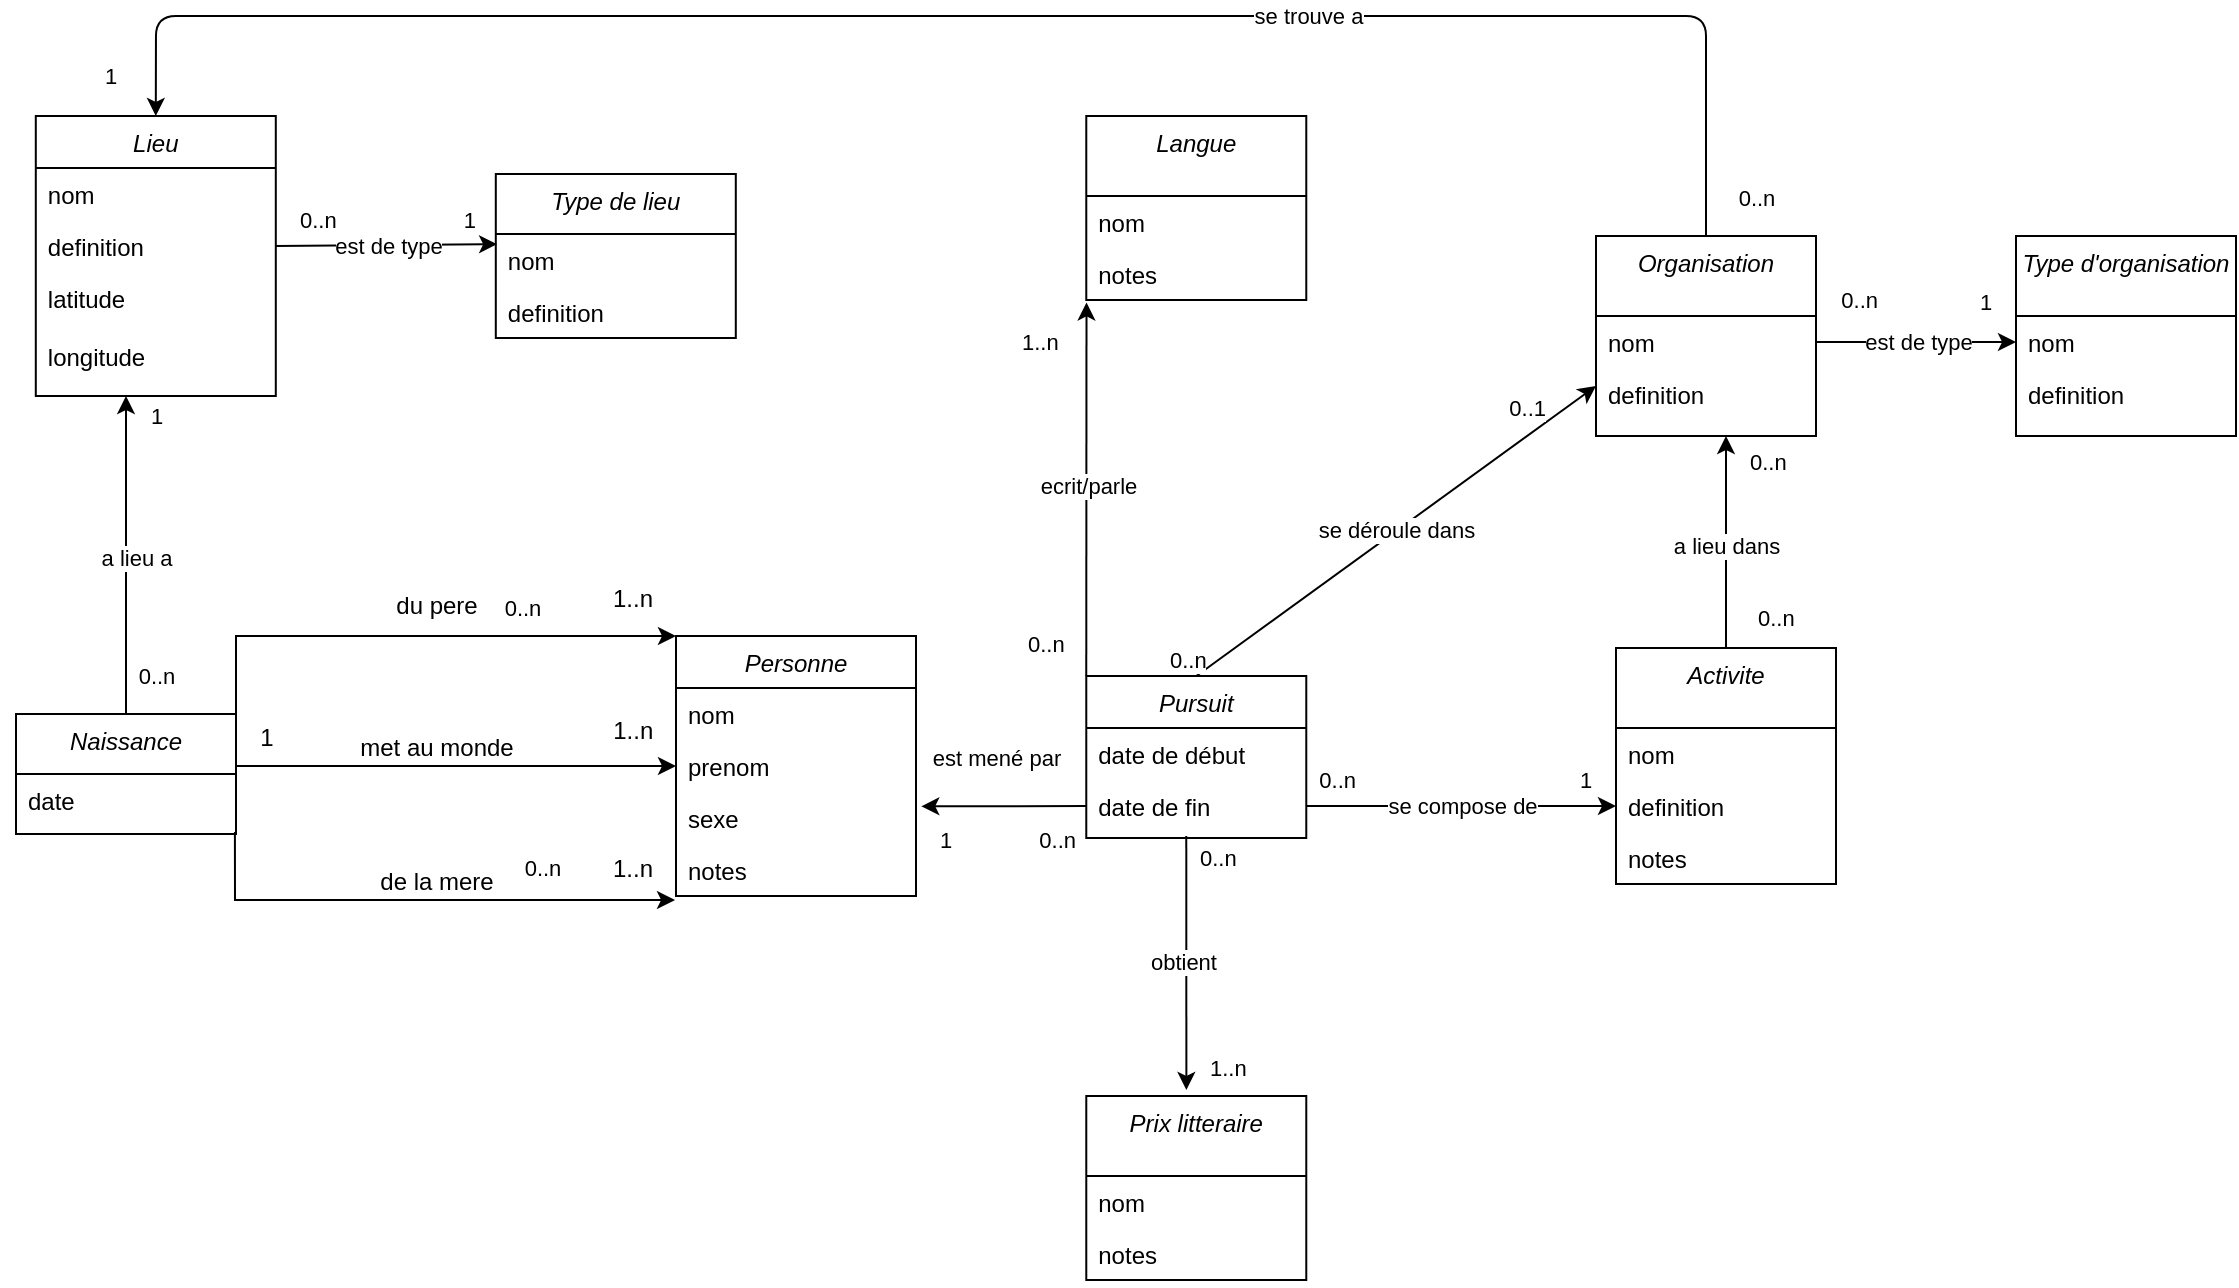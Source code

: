 <mxfile version="22.1.18" type="device">
  <diagram id="C5RBs43oDa-KdzZeNtuy" name="Page-1">
    <mxGraphModel dx="1166" dy="934" grid="1" gridSize="10" guides="1" tooltips="1" connect="1" arrows="1" fold="1" page="1" pageScale="1" pageWidth="1654" pageHeight="1169" math="0" shadow="0">
      <root>
        <mxCell id="WIyWlLk6GJQsqaUBKTNV-0" />
        <mxCell id="WIyWlLk6GJQsqaUBKTNV-1" parent="WIyWlLk6GJQsqaUBKTNV-0" />
        <mxCell id="Bw8D9-mf-STMI-rw64IU-5" value="" style="endArrow=classic;shadow=0;strokeWidth=1;rounded=0;endFill=1;edgeStyle=elbowEdgeStyle;elbow=vertical;exitX=1;exitY=0.5;exitDx=0;exitDy=0;entryX=0;entryY=0.5;entryDx=0;entryDy=0;" parent="WIyWlLk6GJQsqaUBKTNV-1" edge="1">
          <mxGeometry x="0.5" y="41" relative="1" as="geometry">
            <mxPoint x="510" y="525.0" as="sourcePoint" />
            <mxPoint x="730" y="525" as="targetPoint" />
            <mxPoint x="-40" y="32" as="offset" />
            <Array as="points">
              <mxPoint x="620" y="525" />
            </Array>
          </mxGeometry>
        </mxCell>
        <mxCell id="Bw8D9-mf-STMI-rw64IU-6" value="1" style="resizable=0;align=left;verticalAlign=bottom;labelBackgroundColor=none;fontSize=12;" parent="Bw8D9-mf-STMI-rw64IU-5" connectable="0" vertex="1">
          <mxGeometry x="-1" relative="1" as="geometry">
            <mxPoint x="10.14" y="-5.33" as="offset" />
          </mxGeometry>
        </mxCell>
        <mxCell id="Bw8D9-mf-STMI-rw64IU-7" value="1..n" style="resizable=0;align=right;verticalAlign=bottom;labelBackgroundColor=none;fontSize=12;" parent="Bw8D9-mf-STMI-rw64IU-5" connectable="0" vertex="1">
          <mxGeometry x="1" relative="1" as="geometry">
            <mxPoint x="-9.86" y="-8.86" as="offset" />
          </mxGeometry>
        </mxCell>
        <mxCell id="Bw8D9-mf-STMI-rw64IU-8" value="met au monde" style="text;html=1;resizable=0;points=[];;align=center;verticalAlign=middle;labelBackgroundColor=none;rounded=0;shadow=0;strokeWidth=1;fontSize=12;" parent="Bw8D9-mf-STMI-rw64IU-5" vertex="1" connectable="0">
          <mxGeometry x="0.5" y="49" relative="1" as="geometry">
            <mxPoint x="-65" y="40.14" as="offset" />
          </mxGeometry>
        </mxCell>
        <mxCell id="zkfFHV4jXpPFQw0GAbJ--0" value="Personne" style="swimlane;fontStyle=2;align=center;verticalAlign=top;childLayout=stackLayout;horizontal=1;startSize=26;horizontalStack=0;resizeParent=1;resizeLast=0;collapsible=1;marginBottom=0;rounded=0;shadow=0;strokeWidth=1;" parent="WIyWlLk6GJQsqaUBKTNV-1" vertex="1">
          <mxGeometry x="730" y="460" width="120" height="130" as="geometry">
            <mxRectangle x="230" y="140" width="160" height="26" as="alternateBounds" />
          </mxGeometry>
        </mxCell>
        <mxCell id="zkfFHV4jXpPFQw0GAbJ--1" value="nom" style="text;align=left;verticalAlign=top;spacingLeft=4;spacingRight=4;overflow=hidden;rotatable=0;points=[[0,0.5],[1,0.5]];portConstraint=eastwest;" parent="zkfFHV4jXpPFQw0GAbJ--0" vertex="1">
          <mxGeometry y="26" width="120" height="26" as="geometry" />
        </mxCell>
        <mxCell id="llgwmXMqWqiJavsIRRHK-1" value="prenom" style="text;align=left;verticalAlign=top;spacingLeft=4;spacingRight=4;overflow=hidden;rotatable=0;points=[[0,0.5],[1,0.5]];portConstraint=eastwest;" vertex="1" parent="zkfFHV4jXpPFQw0GAbJ--0">
          <mxGeometry y="52" width="120" height="26" as="geometry" />
        </mxCell>
        <mxCell id="zkfFHV4jXpPFQw0GAbJ--3" value="sexe" style="text;align=left;verticalAlign=top;spacingLeft=4;spacingRight=4;overflow=hidden;rotatable=0;points=[[0,0.5],[1,0.5]];portConstraint=eastwest;rounded=0;shadow=0;html=0;" parent="zkfFHV4jXpPFQw0GAbJ--0" vertex="1">
          <mxGeometry y="78" width="120" height="26" as="geometry" />
        </mxCell>
        <mxCell id="llgwmXMqWqiJavsIRRHK-2" value="notes" style="text;align=left;verticalAlign=top;spacingLeft=4;spacingRight=4;overflow=hidden;rotatable=0;points=[[0,0.5],[1,0.5]];portConstraint=eastwest;" vertex="1" parent="zkfFHV4jXpPFQw0GAbJ--0">
          <mxGeometry y="104" width="120" height="26" as="geometry" />
        </mxCell>
        <mxCell id="Bw8D9-mf-STMI-rw64IU-0" value="Naissance" style="swimlane;fontStyle=2;align=center;verticalAlign=top;childLayout=stackLayout;horizontal=1;startSize=30;horizontalStack=0;resizeParent=1;resizeLast=0;collapsible=1;marginBottom=0;rounded=0;shadow=0;strokeWidth=1;" parent="WIyWlLk6GJQsqaUBKTNV-1" vertex="1">
          <mxGeometry x="400" y="499" width="110" height="60" as="geometry">
            <mxRectangle x="400" y="460" width="160" height="26" as="alternateBounds" />
          </mxGeometry>
        </mxCell>
        <mxCell id="Bw8D9-mf-STMI-rw64IU-1" value="date" style="text;align=left;verticalAlign=top;spacingLeft=4;spacingRight=4;overflow=hidden;rotatable=0;points=[[0,0.5],[1,0.5]];portConstraint=eastwest;" parent="Bw8D9-mf-STMI-rw64IU-0" vertex="1">
          <mxGeometry y="30" width="110" height="26" as="geometry" />
        </mxCell>
        <mxCell id="Bw8D9-mf-STMI-rw64IU-53" style="edgeStyle=elbowEdgeStyle;rounded=0;orthogonalLoop=1;jettySize=auto;elbow=vertical;html=1;exitX=0;exitY=0.5;exitDx=0;exitDy=0;" parent="Bw8D9-mf-STMI-rw64IU-0" edge="1">
          <mxGeometry relative="1" as="geometry">
            <mxPoint y="65.0" as="sourcePoint" />
            <mxPoint y="64.828" as="targetPoint" />
          </mxGeometry>
        </mxCell>
        <mxCell id="Bw8D9-mf-STMI-rw64IU-12" value="Lieu" style="swimlane;fontStyle=2;align=center;verticalAlign=top;childLayout=stackLayout;horizontal=1;startSize=26;horizontalStack=0;resizeParent=1;resizeLast=0;collapsible=1;marginBottom=0;rounded=0;shadow=0;strokeWidth=1;" parent="WIyWlLk6GJQsqaUBKTNV-1" vertex="1">
          <mxGeometry x="409.9" y="200" width="120" height="140" as="geometry">
            <mxRectangle x="230" y="140" width="160" height="26" as="alternateBounds" />
          </mxGeometry>
        </mxCell>
        <mxCell id="Bw8D9-mf-STMI-rw64IU-13" value="nom" style="text;align=left;verticalAlign=top;spacingLeft=4;spacingRight=4;overflow=hidden;rotatable=0;points=[[0,0.5],[1,0.5]];portConstraint=eastwest;" parent="Bw8D9-mf-STMI-rw64IU-12" vertex="1">
          <mxGeometry y="26" width="120" height="26" as="geometry" />
        </mxCell>
        <mxCell id="Bw8D9-mf-STMI-rw64IU-14" value="definition" style="text;align=left;verticalAlign=top;spacingLeft=4;spacingRight=4;overflow=hidden;rotatable=0;points=[[0,0.5],[1,0.5]];portConstraint=eastwest;rounded=0;shadow=0;html=0;" parent="Bw8D9-mf-STMI-rw64IU-12" vertex="1">
          <mxGeometry y="52" width="120" height="26" as="geometry" />
        </mxCell>
        <mxCell id="Bw8D9-mf-STMI-rw64IU-24" value="latitude" style="text;align=left;verticalAlign=top;spacingLeft=4;spacingRight=4;overflow=hidden;rotatable=0;points=[[0,0.5],[1,0.5]];portConstraint=eastwest;rounded=0;shadow=0;html=0;" parent="Bw8D9-mf-STMI-rw64IU-12" vertex="1">
          <mxGeometry y="78" width="120" height="26" as="geometry" />
        </mxCell>
        <mxCell id="Bw8D9-mf-STMI-rw64IU-26" value="" style="endArrow=classic;html=1;exitX=1;exitY=0.5;exitDx=0;exitDy=0;entryX=0.006;entryY=1.004;entryDx=0;entryDy=0;entryPerimeter=0;" parent="WIyWlLk6GJQsqaUBKTNV-1" source="Bw8D9-mf-STMI-rw64IU-14" edge="1">
          <mxGeometry x="0.067" y="-35" relative="1" as="geometry">
            <mxPoint x="609.9" y="380" as="sourcePoint" />
            <mxPoint x="640.56" y="264.104" as="targetPoint" />
            <mxPoint as="offset" />
          </mxGeometry>
        </mxCell>
        <mxCell id="Bw8D9-mf-STMI-rw64IU-27" value="est de type" style="edgeLabel;resizable=0;html=1;align=center;verticalAlign=middle;" parent="Bw8D9-mf-STMI-rw64IU-26" connectable="0" vertex="1">
          <mxGeometry relative="1" as="geometry" />
        </mxCell>
        <mxCell id="Bw8D9-mf-STMI-rw64IU-28" value="0..n" style="edgeLabel;resizable=0;html=1;align=left;verticalAlign=bottom;" parent="Bw8D9-mf-STMI-rw64IU-26" connectable="0" vertex="1">
          <mxGeometry x="-1" relative="1" as="geometry">
            <mxPoint x="10" y="-5" as="offset" />
          </mxGeometry>
        </mxCell>
        <mxCell id="Bw8D9-mf-STMI-rw64IU-29" value="1" style="edgeLabel;resizable=0;html=1;align=right;verticalAlign=bottom;" parent="Bw8D9-mf-STMI-rw64IU-26" connectable="0" vertex="1">
          <mxGeometry x="1" relative="1" as="geometry">
            <mxPoint x="-10" y="-4" as="offset" />
          </mxGeometry>
        </mxCell>
        <mxCell id="Bw8D9-mf-STMI-rw64IU-49" value="" style="endArrow=classic;html=1;exitX=0.5;exitY=0;exitDx=0;exitDy=0;" parent="WIyWlLk6GJQsqaUBKTNV-1" source="Bw8D9-mf-STMI-rw64IU-0" edge="1">
          <mxGeometry relative="1" as="geometry">
            <mxPoint x="700" y="290.0" as="sourcePoint" />
            <mxPoint x="455" y="340" as="targetPoint" />
            <Array as="points">
              <mxPoint x="455" y="440" />
              <mxPoint x="455" y="400" />
            </Array>
          </mxGeometry>
        </mxCell>
        <mxCell id="Bw8D9-mf-STMI-rw64IU-50" value="a lieu a" style="edgeLabel;resizable=0;html=1;align=center;verticalAlign=middle;" parent="Bw8D9-mf-STMI-rw64IU-49" connectable="0" vertex="1">
          <mxGeometry relative="1" as="geometry">
            <mxPoint x="5" y="1" as="offset" />
          </mxGeometry>
        </mxCell>
        <mxCell id="Bw8D9-mf-STMI-rw64IU-51" value="1" style="edgeLabel;html=1;align=center;verticalAlign=middle;resizable=0;points=[];" parent="Bw8D9-mf-STMI-rw64IU-49" vertex="1" connectable="0">
          <mxGeometry x="0.888" y="-1" relative="1" as="geometry">
            <mxPoint x="14" y="1" as="offset" />
          </mxGeometry>
        </mxCell>
        <mxCell id="Bw8D9-mf-STMI-rw64IU-52" value="0..n" style="edgeLabel;html=1;align=center;verticalAlign=middle;resizable=0;points=[];" parent="Bw8D9-mf-STMI-rw64IU-49" vertex="1" connectable="0">
          <mxGeometry x="-0.881" y="-1" relative="1" as="geometry">
            <mxPoint x="14" y="-10" as="offset" />
          </mxGeometry>
        </mxCell>
        <mxCell id="Bw8D9-mf-STMI-rw64IU-82" value="est mené par" style="endArrow=none;html=1;entryX=0;entryY=0.5;entryDx=0;entryDy=0;endFill=0;startArrow=classic;startFill=1;exitX=1.022;exitY=0.276;exitDx=0;exitDy=0;exitPerimeter=0;" parent="WIyWlLk6GJQsqaUBKTNV-1" source="zkfFHV4jXpPFQw0GAbJ--3" target="Bw8D9-mf-STMI-rw64IU-79" edge="1">
          <mxGeometry x="-0.088" y="24" relative="1" as="geometry">
            <mxPoint x="851" y="543" as="sourcePoint" />
            <mxPoint x="820" y="530" as="targetPoint" />
            <mxPoint as="offset" />
          </mxGeometry>
        </mxCell>
        <mxCell id="Bw8D9-mf-STMI-rw64IU-84" value="1" style="edgeLabel;resizable=0;html=1;align=left;verticalAlign=bottom;" parent="Bw8D9-mf-STMI-rw64IU-82" connectable="0" vertex="1">
          <mxGeometry x="-1" relative="1" as="geometry">
            <mxPoint x="7" y="25" as="offset" />
          </mxGeometry>
        </mxCell>
        <mxCell id="Bw8D9-mf-STMI-rw64IU-85" value="0..n" style="edgeLabel;resizable=0;html=1;align=right;verticalAlign=bottom;" parent="Bw8D9-mf-STMI-rw64IU-82" connectable="0" vertex="1">
          <mxGeometry x="1" relative="1" as="geometry">
            <mxPoint x="-5" y="25" as="offset" />
          </mxGeometry>
        </mxCell>
        <mxCell id="llgwmXMqWqiJavsIRRHK-28" style="edgeStyle=orthogonalEdgeStyle;rounded=0;orthogonalLoop=1;jettySize=auto;html=1;" edge="1" parent="WIyWlLk6GJQsqaUBKTNV-1" source="Bw8D9-mf-STMI-rw64IU-86">
          <mxGeometry relative="1" as="geometry">
            <mxPoint x="1255" y="360" as="targetPoint" />
          </mxGeometry>
        </mxCell>
        <mxCell id="llgwmXMqWqiJavsIRRHK-31" value="a lieu dans" style="edgeLabel;html=1;align=center;verticalAlign=middle;resizable=0;points=[];" vertex="1" connectable="0" parent="llgwmXMqWqiJavsIRRHK-28">
          <mxGeometry x="-0.046" relative="1" as="geometry">
            <mxPoint as="offset" />
          </mxGeometry>
        </mxCell>
        <mxCell id="Bw8D9-mf-STMI-rw64IU-86" value="Activite" style="swimlane;fontStyle=2;align=center;verticalAlign=top;childLayout=stackLayout;horizontal=1;startSize=40;horizontalStack=0;resizeParent=1;resizeLast=0;collapsible=1;marginBottom=0;rounded=0;shadow=0;strokeWidth=1;" parent="WIyWlLk6GJQsqaUBKTNV-1" vertex="1">
          <mxGeometry x="1200" y="466" width="110" height="118" as="geometry">
            <mxRectangle x="1200" y="501" width="160" height="26" as="alternateBounds" />
          </mxGeometry>
        </mxCell>
        <mxCell id="Bw8D9-mf-STMI-rw64IU-87" value="nom" style="text;align=left;verticalAlign=top;spacingLeft=4;spacingRight=4;overflow=hidden;rotatable=0;points=[[0,0.5],[1,0.5]];portConstraint=eastwest;" parent="Bw8D9-mf-STMI-rw64IU-86" vertex="1">
          <mxGeometry y="40" width="110" height="26" as="geometry" />
        </mxCell>
        <mxCell id="Bw8D9-mf-STMI-rw64IU-92" value="definition" style="text;align=left;verticalAlign=top;spacingLeft=4;spacingRight=4;overflow=hidden;rotatable=0;points=[[0,0.5],[1,0.5]];portConstraint=eastwest;rounded=0;shadow=0;html=0;" parent="Bw8D9-mf-STMI-rw64IU-86" vertex="1">
          <mxGeometry y="66" width="110" height="26" as="geometry" />
        </mxCell>
        <mxCell id="llgwmXMqWqiJavsIRRHK-4" value="notes" style="text;align=left;verticalAlign=top;spacingLeft=4;spacingRight=4;overflow=hidden;rotatable=0;points=[[0,0.5],[1,0.5]];portConstraint=eastwest;" vertex="1" parent="Bw8D9-mf-STMI-rw64IU-86">
          <mxGeometry y="92" width="110" height="26" as="geometry" />
        </mxCell>
        <mxCell id="Bw8D9-mf-STMI-rw64IU-77" value="Pursuit" style="swimlane;fontStyle=2;align=center;verticalAlign=top;childLayout=stackLayout;horizontal=1;startSize=26;horizontalStack=0;resizeParent=1;resizeLast=0;collapsible=1;marginBottom=0;rounded=0;shadow=0;strokeWidth=1;" parent="WIyWlLk6GJQsqaUBKTNV-1" vertex="1">
          <mxGeometry x="935.14" y="480" width="110" height="81" as="geometry">
            <mxRectangle x="230" y="140" width="160" height="26" as="alternateBounds" />
          </mxGeometry>
        </mxCell>
        <mxCell id="llgwmXMqWqiJavsIRRHK-27" value="obtient&amp;nbsp;" style="endArrow=classic;html=1;rounded=0;entryX=0.455;entryY=-0.033;entryDx=0;entryDy=0;entryPerimeter=0;" edge="1" parent="Bw8D9-mf-STMI-rw64IU-77" target="NO-7atGLnEF9yfo2jRHk-8">
          <mxGeometry width="50" height="50" relative="1" as="geometry">
            <mxPoint x="50" y="80" as="sourcePoint" />
            <mxPoint x="100" y="30" as="targetPoint" />
          </mxGeometry>
        </mxCell>
        <mxCell id="Bw8D9-mf-STMI-rw64IU-78" value="date de début" style="text;align=left;verticalAlign=top;spacingLeft=4;spacingRight=4;overflow=hidden;rotatable=0;points=[[0,0.5],[1,0.5]];portConstraint=eastwest;" parent="Bw8D9-mf-STMI-rw64IU-77" vertex="1">
          <mxGeometry y="26" width="110" height="26" as="geometry" />
        </mxCell>
        <mxCell id="Bw8D9-mf-STMI-rw64IU-79" value="date de fin" style="text;align=left;verticalAlign=top;spacingLeft=4;spacingRight=4;overflow=hidden;rotatable=0;points=[[0,0.5],[1,0.5]];portConstraint=eastwest;rounded=0;shadow=0;html=0;" parent="Bw8D9-mf-STMI-rw64IU-77" vertex="1">
          <mxGeometry y="52" width="110" height="26" as="geometry" />
        </mxCell>
        <mxCell id="Bw8D9-mf-STMI-rw64IU-80" style="edgeStyle=elbowEdgeStyle;rounded=0;orthogonalLoop=1;jettySize=auto;elbow=vertical;html=1;exitX=0;exitY=0.5;exitDx=0;exitDy=0;" parent="Bw8D9-mf-STMI-rw64IU-77" source="Bw8D9-mf-STMI-rw64IU-79" target="Bw8D9-mf-STMI-rw64IU-79" edge="1">
          <mxGeometry relative="1" as="geometry" />
        </mxCell>
        <mxCell id="Bw8D9-mf-STMI-rw64IU-93" value="Label" style="endArrow=none;html=1;exitX=0;exitY=0.5;exitDx=0;exitDy=0;entryX=1;entryY=0.5;entryDx=0;entryDy=0;startArrow=classic;startFill=1;endFill=0;" parent="WIyWlLk6GJQsqaUBKTNV-1" source="Bw8D9-mf-STMI-rw64IU-92" target="Bw8D9-mf-STMI-rw64IU-79" edge="1">
          <mxGeometry relative="1" as="geometry">
            <mxPoint x="861.08" y="612.888" as="sourcePoint" />
            <mxPoint x="1000" y="695" as="targetPoint" />
          </mxGeometry>
        </mxCell>
        <mxCell id="Bw8D9-mf-STMI-rw64IU-94" value="se compose de" style="edgeLabel;resizable=0;html=1;align=center;verticalAlign=middle;strokeColor=#7CFF4D;" parent="Bw8D9-mf-STMI-rw64IU-93" connectable="0" vertex="1">
          <mxGeometry relative="1" as="geometry" />
        </mxCell>
        <mxCell id="Bw8D9-mf-STMI-rw64IU-95" value="1" style="edgeLabel;resizable=0;html=1;align=left;verticalAlign=bottom;strokeColor=#7CFF4D;" parent="Bw8D9-mf-STMI-rw64IU-93" connectable="0" vertex="1">
          <mxGeometry x="-1" relative="1" as="geometry">
            <mxPoint x="-20" y="-5" as="offset" />
          </mxGeometry>
        </mxCell>
        <mxCell id="Bw8D9-mf-STMI-rw64IU-96" value="0..n" style="edgeLabel;resizable=0;html=1;align=right;verticalAlign=bottom;" parent="Bw8D9-mf-STMI-rw64IU-93" connectable="0" vertex="1">
          <mxGeometry x="1" relative="1" as="geometry">
            <mxPoint x="25" y="-5" as="offset" />
          </mxGeometry>
        </mxCell>
        <mxCell id="Bw8D9-mf-STMI-rw64IU-130" value="" style="endArrow=classic;html=1;entryX=0.5;entryY=0;entryDx=0;entryDy=0;exitX=0.5;exitY=0;exitDx=0;exitDy=0;" parent="WIyWlLk6GJQsqaUBKTNV-1" source="Bw8D9-mf-STMI-rw64IU-128" target="Bw8D9-mf-STMI-rw64IU-12" edge="1">
          <mxGeometry relative="1" as="geometry">
            <mxPoint x="1350" y="264" as="sourcePoint" />
            <mxPoint x="1160" y="324" as="targetPoint" />
            <Array as="points">
              <mxPoint x="1245" y="150" />
              <mxPoint x="470" y="150" />
            </Array>
          </mxGeometry>
        </mxCell>
        <mxCell id="Bw8D9-mf-STMI-rw64IU-131" value="se trouve a" style="edgeLabel;resizable=0;html=1;align=center;verticalAlign=middle;" parent="Bw8D9-mf-STMI-rw64IU-130" connectable="0" vertex="1">
          <mxGeometry relative="1" as="geometry">
            <mxPoint x="158" as="offset" />
          </mxGeometry>
        </mxCell>
        <mxCell id="Bw8D9-mf-STMI-rw64IU-132" value="0..n" style="edgeLabel;html=1;align=center;verticalAlign=middle;resizable=0;points=[];" parent="Bw8D9-mf-STMI-rw64IU-130" vertex="1" connectable="0">
          <mxGeometry x="-0.881" y="-1" relative="1" as="geometry">
            <mxPoint x="24" y="36" as="offset" />
          </mxGeometry>
        </mxCell>
        <mxCell id="Bw8D9-mf-STMI-rw64IU-133" value="1" style="edgeLabel;html=1;align=center;verticalAlign=middle;resizable=0;points=[];" parent="Bw8D9-mf-STMI-rw64IU-130" vertex="1" connectable="0">
          <mxGeometry x="0.888" y="-1" relative="1" as="geometry">
            <mxPoint x="-26" y="31" as="offset" />
          </mxGeometry>
        </mxCell>
        <mxCell id="Bw8D9-mf-STMI-rw64IU-128" value="Organisation" style="swimlane;fontStyle=2;align=center;verticalAlign=top;childLayout=stackLayout;horizontal=1;startSize=40;horizontalStack=0;resizeParent=1;resizeLast=0;collapsible=1;marginBottom=0;rounded=0;shadow=0;strokeWidth=1;" parent="WIyWlLk6GJQsqaUBKTNV-1" vertex="1">
          <mxGeometry x="1190" y="260" width="110" height="100" as="geometry">
            <mxRectangle x="230" y="140" width="160" height="26" as="alternateBounds" />
          </mxGeometry>
        </mxCell>
        <mxCell id="Bw8D9-mf-STMI-rw64IU-129" value="nom" style="text;align=left;verticalAlign=top;spacingLeft=4;spacingRight=4;overflow=hidden;rotatable=0;points=[[0,0.5],[1,0.5]];portConstraint=eastwest;" parent="Bw8D9-mf-STMI-rw64IU-128" vertex="1">
          <mxGeometry y="40" width="110" height="26" as="geometry" />
        </mxCell>
        <mxCell id="Bw8D9-mf-STMI-rw64IU-134" value="definition" style="text;align=left;verticalAlign=top;spacingLeft=4;spacingRight=4;overflow=hidden;rotatable=0;points=[[0,0.5],[1,0.5]];portConstraint=eastwest;rounded=0;shadow=0;html=0;" parent="Bw8D9-mf-STMI-rw64IU-128" vertex="1">
          <mxGeometry y="66" width="110" height="26" as="geometry" />
        </mxCell>
        <mxCell id="Bw8D9-mf-STMI-rw64IU-135" value="se déroule dans" style="endArrow=classic;html=1;exitX=0.5;exitY=0;exitDx=0;exitDy=0;entryX=0;entryY=0.75;entryDx=0;entryDy=0;" parent="WIyWlLk6GJQsqaUBKTNV-1" source="Bw8D9-mf-STMI-rw64IU-77" target="Bw8D9-mf-STMI-rw64IU-128" edge="1">
          <mxGeometry relative="1" as="geometry">
            <mxPoint x="1210" y="629" as="sourcePoint" />
            <mxPoint x="1100" y="695" as="targetPoint" />
          </mxGeometry>
        </mxCell>
        <mxCell id="Bw8D9-mf-STMI-rw64IU-137" value="0..n" style="edgeLabel;resizable=0;html=1;align=left;verticalAlign=bottom;" parent="Bw8D9-mf-STMI-rw64IU-135" connectable="0" vertex="1">
          <mxGeometry x="-1" relative="1" as="geometry">
            <mxPoint x="-15" as="offset" />
          </mxGeometry>
        </mxCell>
        <mxCell id="Bw8D9-mf-STMI-rw64IU-138" value="0..1" style="edgeLabel;resizable=0;html=1;align=right;verticalAlign=bottom;" parent="Bw8D9-mf-STMI-rw64IU-135" connectable="0" vertex="1">
          <mxGeometry x="1" relative="1" as="geometry">
            <mxPoint x="-24.97" y="19.98" as="offset" />
          </mxGeometry>
        </mxCell>
        <mxCell id="08PjROiXfJPHbt1zd9gh-0" value="Langue" style="swimlane;fontStyle=2;align=center;verticalAlign=top;childLayout=stackLayout;horizontal=1;startSize=40;horizontalStack=0;resizeParent=1;resizeLast=0;collapsible=1;marginBottom=0;rounded=0;shadow=0;strokeWidth=1;" parent="WIyWlLk6GJQsqaUBKTNV-1" vertex="1">
          <mxGeometry x="935.14" y="200" width="110" height="92" as="geometry">
            <mxRectangle x="230" y="140" width="160" height="26" as="alternateBounds" />
          </mxGeometry>
        </mxCell>
        <mxCell id="08PjROiXfJPHbt1zd9gh-18" value="nom" style="text;align=left;verticalAlign=top;spacingLeft=4;spacingRight=4;overflow=hidden;rotatable=0;points=[[0,0.5],[1,0.5]];portConstraint=eastwest;" parent="08PjROiXfJPHbt1zd9gh-0" vertex="1">
          <mxGeometry y="40" width="110" height="26" as="geometry" />
        </mxCell>
        <mxCell id="llgwmXMqWqiJavsIRRHK-0" value="notes" style="text;align=left;verticalAlign=top;spacingLeft=4;spacingRight=4;overflow=hidden;rotatable=0;points=[[0,0.5],[1,0.5]];portConstraint=eastwest;" vertex="1" parent="08PjROiXfJPHbt1zd9gh-0">
          <mxGeometry y="66" width="110" height="26" as="geometry" />
        </mxCell>
        <mxCell id="NO-7atGLnEF9yfo2jRHk-3" value="0..n" style="edgeLabel;html=1;align=center;verticalAlign=middle;resizable=0;points=[];" parent="WIyWlLk6GJQsqaUBKTNV-1" vertex="1" connectable="0">
          <mxGeometry x="589.899" y="190.003" as="geometry">
            <mxPoint x="63" y="256" as="offset" />
          </mxGeometry>
        </mxCell>
        <mxCell id="NO-7atGLnEF9yfo2jRHk-8" value="Prix litteraire" style="swimlane;fontStyle=2;align=center;verticalAlign=top;childLayout=stackLayout;horizontal=1;startSize=40;horizontalStack=0;resizeParent=1;resizeLast=0;collapsible=1;marginBottom=0;rounded=0;shadow=0;strokeWidth=1;" parent="WIyWlLk6GJQsqaUBKTNV-1" vertex="1">
          <mxGeometry x="935.14" y="690" width="110" height="92" as="geometry">
            <mxRectangle x="230" y="140" width="160" height="26" as="alternateBounds" />
          </mxGeometry>
        </mxCell>
        <mxCell id="NO-7atGLnEF9yfo2jRHk-9" value="nom" style="text;align=left;verticalAlign=top;spacingLeft=4;spacingRight=4;overflow=hidden;rotatable=0;points=[[0,0.5],[1,0.5]];portConstraint=eastwest;" parent="NO-7atGLnEF9yfo2jRHk-8" vertex="1">
          <mxGeometry y="40" width="110" height="26" as="geometry" />
        </mxCell>
        <mxCell id="llgwmXMqWqiJavsIRRHK-3" value="notes" style="text;align=left;verticalAlign=top;spacingLeft=4;spacingRight=4;overflow=hidden;rotatable=0;points=[[0,0.5],[1,0.5]];portConstraint=eastwest;" vertex="1" parent="NO-7atGLnEF9yfo2jRHk-8">
          <mxGeometry y="66" width="110" height="26" as="geometry" />
        </mxCell>
        <mxCell id="llgwmXMqWqiJavsIRRHK-5" value="longitude" style="text;align=left;verticalAlign=top;spacingLeft=4;spacingRight=4;overflow=hidden;rotatable=0;points=[[0,0.5],[1,0.5]];portConstraint=eastwest;rounded=0;shadow=0;html=0;" vertex="1" parent="WIyWlLk6GJQsqaUBKTNV-1">
          <mxGeometry x="409.9" y="307" width="120" height="26" as="geometry" />
        </mxCell>
        <mxCell id="llgwmXMqWqiJavsIRRHK-6" value="Type de lieu" style="swimlane;fontStyle=2;align=center;verticalAlign=top;childLayout=stackLayout;horizontal=1;startSize=30;horizontalStack=0;resizeParent=1;resizeLast=0;collapsible=1;marginBottom=0;rounded=0;shadow=0;strokeWidth=1;" vertex="1" parent="WIyWlLk6GJQsqaUBKTNV-1">
          <mxGeometry x="639.9" y="229" width="120" height="82" as="geometry">
            <mxRectangle x="230" y="140" width="160" height="26" as="alternateBounds" />
          </mxGeometry>
        </mxCell>
        <mxCell id="llgwmXMqWqiJavsIRRHK-7" value="nom" style="text;align=left;verticalAlign=top;spacingLeft=4;spacingRight=4;overflow=hidden;rotatable=0;points=[[0,0.5],[1,0.5]];portConstraint=eastwest;" vertex="1" parent="llgwmXMqWqiJavsIRRHK-6">
          <mxGeometry y="30" width="120" height="26" as="geometry" />
        </mxCell>
        <mxCell id="llgwmXMqWqiJavsIRRHK-8" value="definition" style="text;align=left;verticalAlign=top;spacingLeft=4;spacingRight=4;overflow=hidden;rotatable=0;points=[[0,0.5],[1,0.5]];portConstraint=eastwest;rounded=0;shadow=0;html=0;" vertex="1" parent="llgwmXMqWqiJavsIRRHK-6">
          <mxGeometry y="56" width="120" height="26" as="geometry" />
        </mxCell>
        <mxCell id="llgwmXMqWqiJavsIRRHK-10" value="" style="endArrow=classic;html=1;rounded=0;entryX=0;entryY=0;entryDx=0;entryDy=0;exitX=1;exitY=0;exitDx=0;exitDy=0;" edge="1" parent="WIyWlLk6GJQsqaUBKTNV-1" source="Bw8D9-mf-STMI-rw64IU-0" target="zkfFHV4jXpPFQw0GAbJ--0">
          <mxGeometry width="50" height="50" relative="1" as="geometry">
            <mxPoint x="770" y="460" as="sourcePoint" />
            <mxPoint x="820" y="410" as="targetPoint" />
            <Array as="points">
              <mxPoint x="510" y="460" />
            </Array>
          </mxGeometry>
        </mxCell>
        <mxCell id="llgwmXMqWqiJavsIRRHK-13" value="du pere" style="text;html=1;align=center;verticalAlign=middle;resizable=0;points=[];autosize=1;strokeColor=none;fillColor=none;" vertex="1" parent="WIyWlLk6GJQsqaUBKTNV-1">
          <mxGeometry x="580" y="430" width="60" height="30" as="geometry" />
        </mxCell>
        <mxCell id="llgwmXMqWqiJavsIRRHK-14" style="edgeStyle=orthogonalEdgeStyle;rounded=0;orthogonalLoop=1;jettySize=auto;html=1;exitX=0.995;exitY=1.115;exitDx=0;exitDy=0;entryX=-0.004;entryY=1.077;entryDx=0;entryDy=0;entryPerimeter=0;exitPerimeter=0;" edge="1" parent="WIyWlLk6GJQsqaUBKTNV-1" source="Bw8D9-mf-STMI-rw64IU-1" target="llgwmXMqWqiJavsIRRHK-2">
          <mxGeometry relative="1" as="geometry">
            <Array as="points">
              <mxPoint x="510" y="592" />
            </Array>
          </mxGeometry>
        </mxCell>
        <mxCell id="llgwmXMqWqiJavsIRRHK-15" value="de la mere" style="text;html=1;align=center;verticalAlign=middle;resizable=0;points=[];autosize=1;strokeColor=none;fillColor=none;" vertex="1" parent="WIyWlLk6GJQsqaUBKTNV-1">
          <mxGeometry x="570" y="568" width="80" height="30" as="geometry" />
        </mxCell>
        <mxCell id="llgwmXMqWqiJavsIRRHK-16" value="0..n" style="edgeLabel;html=1;align=center;verticalAlign=middle;resizable=0;points=[];" vertex="1" connectable="0" parent="WIyWlLk6GJQsqaUBKTNV-1">
          <mxGeometry x="599.899" y="320.003" as="geometry">
            <mxPoint x="63" y="256" as="offset" />
          </mxGeometry>
        </mxCell>
        <mxCell id="llgwmXMqWqiJavsIRRHK-18" value="1..n" style="resizable=0;align=right;verticalAlign=bottom;labelBackgroundColor=none;fontSize=12;" connectable="0" vertex="1" parent="WIyWlLk6GJQsqaUBKTNV-1">
          <mxGeometry x="720.0" y="450.0" as="geometry" />
        </mxCell>
        <mxCell id="llgwmXMqWqiJavsIRRHK-19" value="1..n" style="resizable=0;align=right;verticalAlign=bottom;labelBackgroundColor=none;fontSize=12;" connectable="0" vertex="1" parent="WIyWlLk6GJQsqaUBKTNV-1">
          <mxGeometry x="760.0" y="540.0" as="geometry">
            <mxPoint x="-40" y="45" as="offset" />
          </mxGeometry>
        </mxCell>
        <mxCell id="llgwmXMqWqiJavsIRRHK-22" value="" style="endArrow=classic;html=1;rounded=0;entryX=0.001;entryY=1.047;entryDx=0;entryDy=0;entryPerimeter=0;exitX=0;exitY=0;exitDx=0;exitDy=0;" edge="1" parent="WIyWlLk6GJQsqaUBKTNV-1" source="Bw8D9-mf-STMI-rw64IU-77" target="llgwmXMqWqiJavsIRRHK-0">
          <mxGeometry width="50" height="50" relative="1" as="geometry">
            <mxPoint x="910" y="380" as="sourcePoint" />
            <mxPoint x="960" y="330" as="targetPoint" />
          </mxGeometry>
        </mxCell>
        <mxCell id="llgwmXMqWqiJavsIRRHK-23" value="ecrit/parle" style="edgeLabel;html=1;align=center;verticalAlign=middle;resizable=0;points=[];" vertex="1" connectable="0" parent="llgwmXMqWqiJavsIRRHK-22">
          <mxGeometry x="0.015" y="-1" relative="1" as="geometry">
            <mxPoint as="offset" />
          </mxGeometry>
        </mxCell>
        <mxCell id="llgwmXMqWqiJavsIRRHK-24" value="0..n" style="edgeLabel;resizable=0;html=1;align=left;verticalAlign=bottom;" connectable="0" vertex="1" parent="WIyWlLk6GJQsqaUBKTNV-1">
          <mxGeometry x="975.14" y="490.0" as="geometry">
            <mxPoint x="-71" y="-18" as="offset" />
          </mxGeometry>
        </mxCell>
        <mxCell id="llgwmXMqWqiJavsIRRHK-25" value="1..n" style="edgeLabel;resizable=0;html=1;align=left;verticalAlign=bottom;" connectable="0" vertex="1" parent="WIyWlLk6GJQsqaUBKTNV-1">
          <mxGeometry x="990.14" y="410.0" as="geometry">
            <mxPoint x="-89" y="-89" as="offset" />
          </mxGeometry>
        </mxCell>
        <mxCell id="llgwmXMqWqiJavsIRRHK-29" value="0..n" style="edgeLabel;resizable=0;html=1;align=left;verticalAlign=bottom;" connectable="0" vertex="1" parent="WIyWlLk6GJQsqaUBKTNV-1">
          <mxGeometry x="970" y="420.0" as="geometry">
            <mxPoint x="20" y="159" as="offset" />
          </mxGeometry>
        </mxCell>
        <mxCell id="llgwmXMqWqiJavsIRRHK-30" value="1..n" style="edgeLabel;resizable=0;html=1;align=left;verticalAlign=bottom;" connectable="0" vertex="1" parent="WIyWlLk6GJQsqaUBKTNV-1">
          <mxGeometry x="975.14" y="525.5" as="geometry">
            <mxPoint x="20" y="159" as="offset" />
          </mxGeometry>
        </mxCell>
        <mxCell id="llgwmXMqWqiJavsIRRHK-33" value="0..n" style="edgeLabel;resizable=0;html=1;align=left;verticalAlign=bottom;" connectable="0" vertex="1" parent="WIyWlLk6GJQsqaUBKTNV-1">
          <mxGeometry x="985.14" y="499" as="geometry">
            <mxPoint x="284" y="-40" as="offset" />
          </mxGeometry>
        </mxCell>
        <mxCell id="llgwmXMqWqiJavsIRRHK-34" value="0..n" style="edgeLabel;resizable=0;html=1;align=left;verticalAlign=bottom;" connectable="0" vertex="1" parent="WIyWlLk6GJQsqaUBKTNV-1">
          <mxGeometry x="990.14" y="510" as="geometry">
            <mxPoint x="275" y="-129" as="offset" />
          </mxGeometry>
        </mxCell>
        <mxCell id="llgwmXMqWqiJavsIRRHK-43" value="Type d&#39;organisation" style="swimlane;fontStyle=2;align=center;verticalAlign=top;childLayout=stackLayout;horizontal=1;startSize=40;horizontalStack=0;resizeParent=1;resizeLast=0;collapsible=1;marginBottom=0;rounded=0;shadow=0;strokeWidth=1;" vertex="1" parent="WIyWlLk6GJQsqaUBKTNV-1">
          <mxGeometry x="1400" y="260" width="110" height="100" as="geometry">
            <mxRectangle x="230" y="140" width="160" height="26" as="alternateBounds" />
          </mxGeometry>
        </mxCell>
        <mxCell id="llgwmXMqWqiJavsIRRHK-44" value="nom" style="text;align=left;verticalAlign=top;spacingLeft=4;spacingRight=4;overflow=hidden;rotatable=0;points=[[0,0.5],[1,0.5]];portConstraint=eastwest;" vertex="1" parent="llgwmXMqWqiJavsIRRHK-43">
          <mxGeometry y="40" width="110" height="26" as="geometry" />
        </mxCell>
        <mxCell id="llgwmXMqWqiJavsIRRHK-45" value="definition" style="text;align=left;verticalAlign=top;spacingLeft=4;spacingRight=4;overflow=hidden;rotatable=0;points=[[0,0.5],[1,0.5]];portConstraint=eastwest;rounded=0;shadow=0;html=0;" vertex="1" parent="llgwmXMqWqiJavsIRRHK-43">
          <mxGeometry y="66" width="110" height="26" as="geometry" />
        </mxCell>
        <mxCell id="llgwmXMqWqiJavsIRRHK-46" style="edgeStyle=orthogonalEdgeStyle;rounded=0;orthogonalLoop=1;jettySize=auto;html=1;exitX=1;exitY=0.5;exitDx=0;exitDy=0;entryX=0;entryY=0.5;entryDx=0;entryDy=0;" edge="1" parent="WIyWlLk6GJQsqaUBKTNV-1" source="Bw8D9-mf-STMI-rw64IU-129" target="llgwmXMqWqiJavsIRRHK-44">
          <mxGeometry relative="1" as="geometry">
            <mxPoint x="1390" y="313" as="targetPoint" />
          </mxGeometry>
        </mxCell>
        <mxCell id="llgwmXMqWqiJavsIRRHK-50" value="est de type" style="edgeLabel;html=1;align=center;verticalAlign=middle;resizable=0;points=[];" vertex="1" connectable="0" parent="llgwmXMqWqiJavsIRRHK-46">
          <mxGeometry x="-0.127" relative="1" as="geometry">
            <mxPoint x="7" as="offset" />
          </mxGeometry>
        </mxCell>
        <mxCell id="llgwmXMqWqiJavsIRRHK-51" value="0..n" style="edgeLabel;resizable=0;html=1;align=right;verticalAlign=bottom;" connectable="0" vertex="1" parent="WIyWlLk6GJQsqaUBKTNV-1">
          <mxGeometry x="1180.003" y="250" as="geometry">
            <mxPoint x="151" y="50" as="offset" />
          </mxGeometry>
        </mxCell>
        <mxCell id="llgwmXMqWqiJavsIRRHK-52" value="1" style="edgeLabel;resizable=0;html=1;align=left;verticalAlign=bottom;strokeColor=#7CFF4D;" connectable="0" vertex="1" parent="WIyWlLk6GJQsqaUBKTNV-1">
          <mxGeometry x="1330" y="180" as="geometry">
            <mxPoint x="50" y="121" as="offset" />
          </mxGeometry>
        </mxCell>
      </root>
    </mxGraphModel>
  </diagram>
</mxfile>

